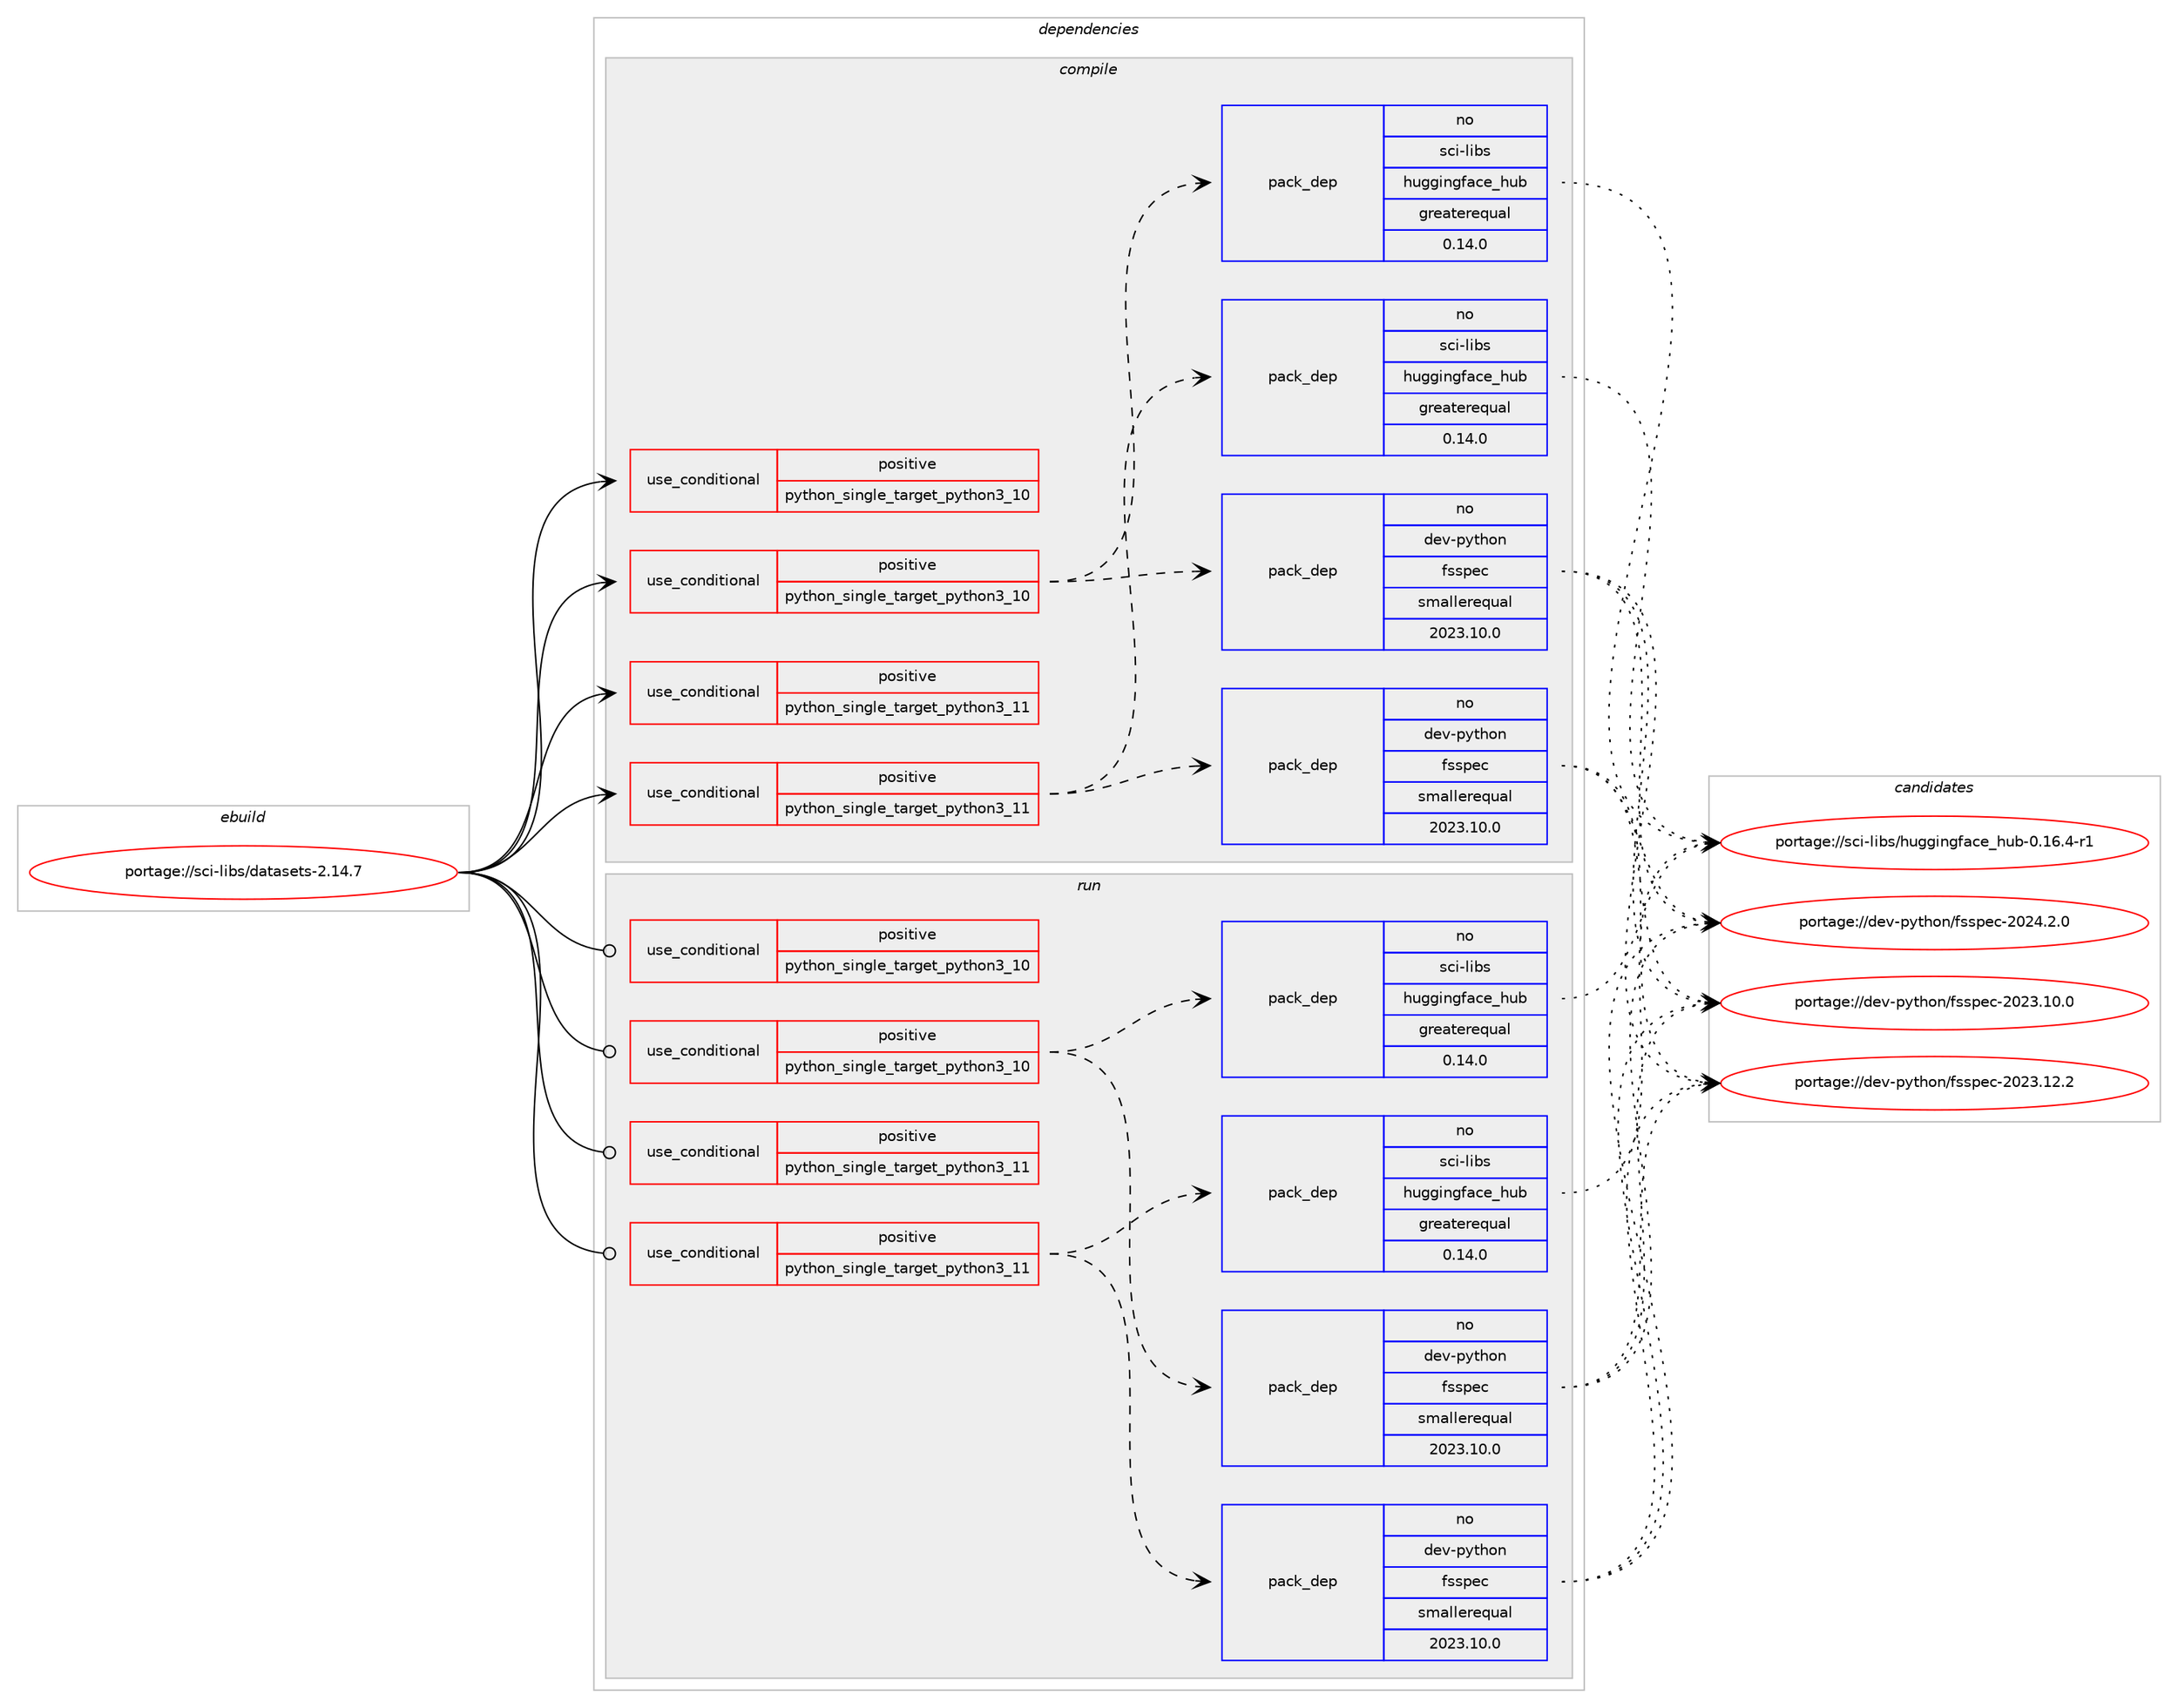 digraph prolog {

# *************
# Graph options
# *************

newrank=true;
concentrate=true;
compound=true;
graph [rankdir=LR,fontname=Helvetica,fontsize=10,ranksep=1.5];#, ranksep=2.5, nodesep=0.2];
edge  [arrowhead=vee];
node  [fontname=Helvetica,fontsize=10];

# **********
# The ebuild
# **********

subgraph cluster_leftcol {
color=gray;
rank=same;
label=<<i>ebuild</i>>;
id [label="portage://sci-libs/datasets-2.14.7", color=red, width=4, href="../sci-libs/datasets-2.14.7.svg"];
}

# ****************
# The dependencies
# ****************

subgraph cluster_midcol {
color=gray;
label=<<i>dependencies</i>>;
subgraph cluster_compile {
fillcolor="#eeeeee";
style=filled;
label=<<i>compile</i>>;
subgraph cond10145 {
dependency14992 [label=<<TABLE BORDER="0" CELLBORDER="1" CELLSPACING="0" CELLPADDING="4"><TR><TD ROWSPAN="3" CELLPADDING="10">use_conditional</TD></TR><TR><TD>positive</TD></TR><TR><TD>python_single_target_python3_10</TD></TR></TABLE>>, shape=none, color=red];
# *** BEGIN UNKNOWN DEPENDENCY TYPE (TODO) ***
# dependency14992 -> package_dependency(portage://sci-libs/datasets-2.14.7,install,no,dev-lang,python,none,[,,],[slot(3.10)],[])
# *** END UNKNOWN DEPENDENCY TYPE (TODO) ***

}
id:e -> dependency14992:w [weight=20,style="solid",arrowhead="vee"];
subgraph cond10146 {
dependency14993 [label=<<TABLE BORDER="0" CELLBORDER="1" CELLSPACING="0" CELLPADDING="4"><TR><TD ROWSPAN="3" CELLPADDING="10">use_conditional</TD></TR><TR><TD>positive</TD></TR><TR><TD>python_single_target_python3_10</TD></TR></TABLE>>, shape=none, color=red];
# *** BEGIN UNKNOWN DEPENDENCY TYPE (TODO) ***
# dependency14993 -> package_dependency(portage://sci-libs/datasets-2.14.7,install,no,dev-python,absl-py,none,[,,],[],[use(enable(python_targets_python3_10),negative)])
# *** END UNKNOWN DEPENDENCY TYPE (TODO) ***

# *** BEGIN UNKNOWN DEPENDENCY TYPE (TODO) ***
# dependency14993 -> package_dependency(portage://sci-libs/datasets-2.14.7,install,no,dev-python,aiohttp,none,[,,],[],[use(enable(python_targets_python3_10),negative)])
# *** END UNKNOWN DEPENDENCY TYPE (TODO) ***

subgraph pack4710 {
dependency14994 [label=<<TABLE BORDER="0" CELLBORDER="1" CELLSPACING="0" CELLPADDING="4" WIDTH="220"><TR><TD ROWSPAN="6" CELLPADDING="30">pack_dep</TD></TR><TR><TD WIDTH="110">no</TD></TR><TR><TD>dev-python</TD></TR><TR><TD>fsspec</TD></TR><TR><TD>smallerequal</TD></TR><TR><TD>2023.10.0</TD></TR></TABLE>>, shape=none, color=blue];
}
dependency14993:e -> dependency14994:w [weight=20,style="dashed",arrowhead="vee"];
# *** BEGIN UNKNOWN DEPENDENCY TYPE (TODO) ***
# dependency14993 -> package_dependency(portage://sci-libs/datasets-2.14.7,install,no,dev-python,multiprocess,none,[,,],[],[use(enable(python_targets_python3_10),negative)])
# *** END UNKNOWN DEPENDENCY TYPE (TODO) ***

# *** BEGIN UNKNOWN DEPENDENCY TYPE (TODO) ***
# dependency14993 -> package_dependency(portage://sci-libs/datasets-2.14.7,install,no,dev-python,packaging,none,[,,],[],[use(enable(python_targets_python3_10),negative)])
# *** END UNKNOWN DEPENDENCY TYPE (TODO) ***

# *** BEGIN UNKNOWN DEPENDENCY TYPE (TODO) ***
# dependency14993 -> package_dependency(portage://sci-libs/datasets-2.14.7,install,no,dev-python,pandas,none,[,,],[],[use(enable(python_targets_python3_10),negative)])
# *** END UNKNOWN DEPENDENCY TYPE (TODO) ***

# *** BEGIN UNKNOWN DEPENDENCY TYPE (TODO) ***
# dependency14993 -> package_dependency(portage://sci-libs/datasets-2.14.7,install,no,dev-python,pyarrow,none,[,,],[],[use(enable(python_targets_python3_10),negative),use(enable(parquet),none),use(enable(snappy),none)])
# *** END UNKNOWN DEPENDENCY TYPE (TODO) ***

# *** BEGIN UNKNOWN DEPENDENCY TYPE (TODO) ***
# dependency14993 -> package_dependency(portage://sci-libs/datasets-2.14.7,install,no,dev-python,pyyaml,none,[,,],[],[use(enable(python_targets_python3_10),negative)])
# *** END UNKNOWN DEPENDENCY TYPE (TODO) ***

# *** BEGIN UNKNOWN DEPENDENCY TYPE (TODO) ***
# dependency14993 -> package_dependency(portage://sci-libs/datasets-2.14.7,install,no,dev-python,tqdm,none,[,,],[],[use(enable(python_targets_python3_10),negative)])
# *** END UNKNOWN DEPENDENCY TYPE (TODO) ***

# *** BEGIN UNKNOWN DEPENDENCY TYPE (TODO) ***
# dependency14993 -> package_dependency(portage://sci-libs/datasets-2.14.7,install,no,dev-python,xxhash,none,[,,],[],[use(enable(python_targets_python3_10),negative)])
# *** END UNKNOWN DEPENDENCY TYPE (TODO) ***

# *** BEGIN UNKNOWN DEPENDENCY TYPE (TODO) ***
# dependency14993 -> package_dependency(portage://sci-libs/datasets-2.14.7,install,no,dev-python,zstandard,none,[,,],[],[use(enable(python_targets_python3_10),negative)])
# *** END UNKNOWN DEPENDENCY TYPE (TODO) ***

subgraph pack4711 {
dependency14995 [label=<<TABLE BORDER="0" CELLBORDER="1" CELLSPACING="0" CELLPADDING="4" WIDTH="220"><TR><TD ROWSPAN="6" CELLPADDING="30">pack_dep</TD></TR><TR><TD WIDTH="110">no</TD></TR><TR><TD>sci-libs</TD></TR><TR><TD>huggingface_hub</TD></TR><TR><TD>greaterequal</TD></TR><TR><TD>0.14.0</TD></TR></TABLE>>, shape=none, color=blue];
}
dependency14993:e -> dependency14995:w [weight=20,style="dashed",arrowhead="vee"];
# *** BEGIN UNKNOWN DEPENDENCY TYPE (TODO) ***
# dependency14993 -> package_dependency(portage://sci-libs/datasets-2.14.7,install,no,sci-libs,scikit-learn,none,[,,],[],[use(enable(python_targets_python3_10),negative)])
# *** END UNKNOWN DEPENDENCY TYPE (TODO) ***

}
id:e -> dependency14993:w [weight=20,style="solid",arrowhead="vee"];
subgraph cond10147 {
dependency14996 [label=<<TABLE BORDER="0" CELLBORDER="1" CELLSPACING="0" CELLPADDING="4"><TR><TD ROWSPAN="3" CELLPADDING="10">use_conditional</TD></TR><TR><TD>positive</TD></TR><TR><TD>python_single_target_python3_11</TD></TR></TABLE>>, shape=none, color=red];
# *** BEGIN UNKNOWN DEPENDENCY TYPE (TODO) ***
# dependency14996 -> package_dependency(portage://sci-libs/datasets-2.14.7,install,no,dev-lang,python,none,[,,],[slot(3.11)],[])
# *** END UNKNOWN DEPENDENCY TYPE (TODO) ***

}
id:e -> dependency14996:w [weight=20,style="solid",arrowhead="vee"];
subgraph cond10148 {
dependency14997 [label=<<TABLE BORDER="0" CELLBORDER="1" CELLSPACING="0" CELLPADDING="4"><TR><TD ROWSPAN="3" CELLPADDING="10">use_conditional</TD></TR><TR><TD>positive</TD></TR><TR><TD>python_single_target_python3_11</TD></TR></TABLE>>, shape=none, color=red];
# *** BEGIN UNKNOWN DEPENDENCY TYPE (TODO) ***
# dependency14997 -> package_dependency(portage://sci-libs/datasets-2.14.7,install,no,dev-python,absl-py,none,[,,],[],[use(enable(python_targets_python3_11),negative)])
# *** END UNKNOWN DEPENDENCY TYPE (TODO) ***

# *** BEGIN UNKNOWN DEPENDENCY TYPE (TODO) ***
# dependency14997 -> package_dependency(portage://sci-libs/datasets-2.14.7,install,no,dev-python,aiohttp,none,[,,],[],[use(enable(python_targets_python3_11),negative)])
# *** END UNKNOWN DEPENDENCY TYPE (TODO) ***

subgraph pack4712 {
dependency14998 [label=<<TABLE BORDER="0" CELLBORDER="1" CELLSPACING="0" CELLPADDING="4" WIDTH="220"><TR><TD ROWSPAN="6" CELLPADDING="30">pack_dep</TD></TR><TR><TD WIDTH="110">no</TD></TR><TR><TD>dev-python</TD></TR><TR><TD>fsspec</TD></TR><TR><TD>smallerequal</TD></TR><TR><TD>2023.10.0</TD></TR></TABLE>>, shape=none, color=blue];
}
dependency14997:e -> dependency14998:w [weight=20,style="dashed",arrowhead="vee"];
# *** BEGIN UNKNOWN DEPENDENCY TYPE (TODO) ***
# dependency14997 -> package_dependency(portage://sci-libs/datasets-2.14.7,install,no,dev-python,multiprocess,none,[,,],[],[use(enable(python_targets_python3_11),negative)])
# *** END UNKNOWN DEPENDENCY TYPE (TODO) ***

# *** BEGIN UNKNOWN DEPENDENCY TYPE (TODO) ***
# dependency14997 -> package_dependency(portage://sci-libs/datasets-2.14.7,install,no,dev-python,packaging,none,[,,],[],[use(enable(python_targets_python3_11),negative)])
# *** END UNKNOWN DEPENDENCY TYPE (TODO) ***

# *** BEGIN UNKNOWN DEPENDENCY TYPE (TODO) ***
# dependency14997 -> package_dependency(portage://sci-libs/datasets-2.14.7,install,no,dev-python,pandas,none,[,,],[],[use(enable(python_targets_python3_11),negative)])
# *** END UNKNOWN DEPENDENCY TYPE (TODO) ***

# *** BEGIN UNKNOWN DEPENDENCY TYPE (TODO) ***
# dependency14997 -> package_dependency(portage://sci-libs/datasets-2.14.7,install,no,dev-python,pyarrow,none,[,,],[],[use(enable(python_targets_python3_11),negative),use(enable(parquet),none),use(enable(snappy),none)])
# *** END UNKNOWN DEPENDENCY TYPE (TODO) ***

# *** BEGIN UNKNOWN DEPENDENCY TYPE (TODO) ***
# dependency14997 -> package_dependency(portage://sci-libs/datasets-2.14.7,install,no,dev-python,pyyaml,none,[,,],[],[use(enable(python_targets_python3_11),negative)])
# *** END UNKNOWN DEPENDENCY TYPE (TODO) ***

# *** BEGIN UNKNOWN DEPENDENCY TYPE (TODO) ***
# dependency14997 -> package_dependency(portage://sci-libs/datasets-2.14.7,install,no,dev-python,tqdm,none,[,,],[],[use(enable(python_targets_python3_11),negative)])
# *** END UNKNOWN DEPENDENCY TYPE (TODO) ***

# *** BEGIN UNKNOWN DEPENDENCY TYPE (TODO) ***
# dependency14997 -> package_dependency(portage://sci-libs/datasets-2.14.7,install,no,dev-python,xxhash,none,[,,],[],[use(enable(python_targets_python3_11),negative)])
# *** END UNKNOWN DEPENDENCY TYPE (TODO) ***

# *** BEGIN UNKNOWN DEPENDENCY TYPE (TODO) ***
# dependency14997 -> package_dependency(portage://sci-libs/datasets-2.14.7,install,no,dev-python,zstandard,none,[,,],[],[use(enable(python_targets_python3_11),negative)])
# *** END UNKNOWN DEPENDENCY TYPE (TODO) ***

subgraph pack4713 {
dependency14999 [label=<<TABLE BORDER="0" CELLBORDER="1" CELLSPACING="0" CELLPADDING="4" WIDTH="220"><TR><TD ROWSPAN="6" CELLPADDING="30">pack_dep</TD></TR><TR><TD WIDTH="110">no</TD></TR><TR><TD>sci-libs</TD></TR><TR><TD>huggingface_hub</TD></TR><TR><TD>greaterequal</TD></TR><TR><TD>0.14.0</TD></TR></TABLE>>, shape=none, color=blue];
}
dependency14997:e -> dependency14999:w [weight=20,style="dashed",arrowhead="vee"];
# *** BEGIN UNKNOWN DEPENDENCY TYPE (TODO) ***
# dependency14997 -> package_dependency(portage://sci-libs/datasets-2.14.7,install,no,sci-libs,scikit-learn,none,[,,],[],[use(enable(python_targets_python3_11),negative)])
# *** END UNKNOWN DEPENDENCY TYPE (TODO) ***

}
id:e -> dependency14997:w [weight=20,style="solid",arrowhead="vee"];
# *** BEGIN UNKNOWN DEPENDENCY TYPE (TODO) ***
# id -> package_dependency(portage://sci-libs/datasets-2.14.7,install,no,sci-libs,pytorch,none,[,,],[],[use(optenable(python_single_target_python3_10),negative),use(optenable(python_single_target_python3_11),negative)])
# *** END UNKNOWN DEPENDENCY TYPE (TODO) ***

}
subgraph cluster_compileandrun {
fillcolor="#eeeeee";
style=filled;
label=<<i>compile and run</i>>;
}
subgraph cluster_run {
fillcolor="#eeeeee";
style=filled;
label=<<i>run</i>>;
subgraph cond10149 {
dependency15000 [label=<<TABLE BORDER="0" CELLBORDER="1" CELLSPACING="0" CELLPADDING="4"><TR><TD ROWSPAN="3" CELLPADDING="10">use_conditional</TD></TR><TR><TD>positive</TD></TR><TR><TD>python_single_target_python3_10</TD></TR></TABLE>>, shape=none, color=red];
# *** BEGIN UNKNOWN DEPENDENCY TYPE (TODO) ***
# dependency15000 -> package_dependency(portage://sci-libs/datasets-2.14.7,run,no,dev-lang,python,none,[,,],[slot(3.10)],[])
# *** END UNKNOWN DEPENDENCY TYPE (TODO) ***

}
id:e -> dependency15000:w [weight=20,style="solid",arrowhead="odot"];
subgraph cond10150 {
dependency15001 [label=<<TABLE BORDER="0" CELLBORDER="1" CELLSPACING="0" CELLPADDING="4"><TR><TD ROWSPAN="3" CELLPADDING="10">use_conditional</TD></TR><TR><TD>positive</TD></TR><TR><TD>python_single_target_python3_10</TD></TR></TABLE>>, shape=none, color=red];
# *** BEGIN UNKNOWN DEPENDENCY TYPE (TODO) ***
# dependency15001 -> package_dependency(portage://sci-libs/datasets-2.14.7,run,no,dev-python,absl-py,none,[,,],[],[use(enable(python_targets_python3_10),negative)])
# *** END UNKNOWN DEPENDENCY TYPE (TODO) ***

# *** BEGIN UNKNOWN DEPENDENCY TYPE (TODO) ***
# dependency15001 -> package_dependency(portage://sci-libs/datasets-2.14.7,run,no,dev-python,aiohttp,none,[,,],[],[use(enable(python_targets_python3_10),negative)])
# *** END UNKNOWN DEPENDENCY TYPE (TODO) ***

subgraph pack4714 {
dependency15002 [label=<<TABLE BORDER="0" CELLBORDER="1" CELLSPACING="0" CELLPADDING="4" WIDTH="220"><TR><TD ROWSPAN="6" CELLPADDING="30">pack_dep</TD></TR><TR><TD WIDTH="110">no</TD></TR><TR><TD>dev-python</TD></TR><TR><TD>fsspec</TD></TR><TR><TD>smallerequal</TD></TR><TR><TD>2023.10.0</TD></TR></TABLE>>, shape=none, color=blue];
}
dependency15001:e -> dependency15002:w [weight=20,style="dashed",arrowhead="vee"];
# *** BEGIN UNKNOWN DEPENDENCY TYPE (TODO) ***
# dependency15001 -> package_dependency(portage://sci-libs/datasets-2.14.7,run,no,dev-python,multiprocess,none,[,,],[],[use(enable(python_targets_python3_10),negative)])
# *** END UNKNOWN DEPENDENCY TYPE (TODO) ***

# *** BEGIN UNKNOWN DEPENDENCY TYPE (TODO) ***
# dependency15001 -> package_dependency(portage://sci-libs/datasets-2.14.7,run,no,dev-python,packaging,none,[,,],[],[use(enable(python_targets_python3_10),negative)])
# *** END UNKNOWN DEPENDENCY TYPE (TODO) ***

# *** BEGIN UNKNOWN DEPENDENCY TYPE (TODO) ***
# dependency15001 -> package_dependency(portage://sci-libs/datasets-2.14.7,run,no,dev-python,pandas,none,[,,],[],[use(enable(python_targets_python3_10),negative)])
# *** END UNKNOWN DEPENDENCY TYPE (TODO) ***

# *** BEGIN UNKNOWN DEPENDENCY TYPE (TODO) ***
# dependency15001 -> package_dependency(portage://sci-libs/datasets-2.14.7,run,no,dev-python,pyarrow,none,[,,],[],[use(enable(python_targets_python3_10),negative),use(enable(parquet),none),use(enable(snappy),none)])
# *** END UNKNOWN DEPENDENCY TYPE (TODO) ***

# *** BEGIN UNKNOWN DEPENDENCY TYPE (TODO) ***
# dependency15001 -> package_dependency(portage://sci-libs/datasets-2.14.7,run,no,dev-python,pyyaml,none,[,,],[],[use(enable(python_targets_python3_10),negative)])
# *** END UNKNOWN DEPENDENCY TYPE (TODO) ***

# *** BEGIN UNKNOWN DEPENDENCY TYPE (TODO) ***
# dependency15001 -> package_dependency(portage://sci-libs/datasets-2.14.7,run,no,dev-python,tqdm,none,[,,],[],[use(enable(python_targets_python3_10),negative)])
# *** END UNKNOWN DEPENDENCY TYPE (TODO) ***

# *** BEGIN UNKNOWN DEPENDENCY TYPE (TODO) ***
# dependency15001 -> package_dependency(portage://sci-libs/datasets-2.14.7,run,no,dev-python,xxhash,none,[,,],[],[use(enable(python_targets_python3_10),negative)])
# *** END UNKNOWN DEPENDENCY TYPE (TODO) ***

# *** BEGIN UNKNOWN DEPENDENCY TYPE (TODO) ***
# dependency15001 -> package_dependency(portage://sci-libs/datasets-2.14.7,run,no,dev-python,zstandard,none,[,,],[],[use(enable(python_targets_python3_10),negative)])
# *** END UNKNOWN DEPENDENCY TYPE (TODO) ***

subgraph pack4715 {
dependency15003 [label=<<TABLE BORDER="0" CELLBORDER="1" CELLSPACING="0" CELLPADDING="4" WIDTH="220"><TR><TD ROWSPAN="6" CELLPADDING="30">pack_dep</TD></TR><TR><TD WIDTH="110">no</TD></TR><TR><TD>sci-libs</TD></TR><TR><TD>huggingface_hub</TD></TR><TR><TD>greaterequal</TD></TR><TR><TD>0.14.0</TD></TR></TABLE>>, shape=none, color=blue];
}
dependency15001:e -> dependency15003:w [weight=20,style="dashed",arrowhead="vee"];
# *** BEGIN UNKNOWN DEPENDENCY TYPE (TODO) ***
# dependency15001 -> package_dependency(portage://sci-libs/datasets-2.14.7,run,no,sci-libs,scikit-learn,none,[,,],[],[use(enable(python_targets_python3_10),negative)])
# *** END UNKNOWN DEPENDENCY TYPE (TODO) ***

}
id:e -> dependency15001:w [weight=20,style="solid",arrowhead="odot"];
subgraph cond10151 {
dependency15004 [label=<<TABLE BORDER="0" CELLBORDER="1" CELLSPACING="0" CELLPADDING="4"><TR><TD ROWSPAN="3" CELLPADDING="10">use_conditional</TD></TR><TR><TD>positive</TD></TR><TR><TD>python_single_target_python3_11</TD></TR></TABLE>>, shape=none, color=red];
# *** BEGIN UNKNOWN DEPENDENCY TYPE (TODO) ***
# dependency15004 -> package_dependency(portage://sci-libs/datasets-2.14.7,run,no,dev-lang,python,none,[,,],[slot(3.11)],[])
# *** END UNKNOWN DEPENDENCY TYPE (TODO) ***

}
id:e -> dependency15004:w [weight=20,style="solid",arrowhead="odot"];
subgraph cond10152 {
dependency15005 [label=<<TABLE BORDER="0" CELLBORDER="1" CELLSPACING="0" CELLPADDING="4"><TR><TD ROWSPAN="3" CELLPADDING="10">use_conditional</TD></TR><TR><TD>positive</TD></TR><TR><TD>python_single_target_python3_11</TD></TR></TABLE>>, shape=none, color=red];
# *** BEGIN UNKNOWN DEPENDENCY TYPE (TODO) ***
# dependency15005 -> package_dependency(portage://sci-libs/datasets-2.14.7,run,no,dev-python,absl-py,none,[,,],[],[use(enable(python_targets_python3_11),negative)])
# *** END UNKNOWN DEPENDENCY TYPE (TODO) ***

# *** BEGIN UNKNOWN DEPENDENCY TYPE (TODO) ***
# dependency15005 -> package_dependency(portage://sci-libs/datasets-2.14.7,run,no,dev-python,aiohttp,none,[,,],[],[use(enable(python_targets_python3_11),negative)])
# *** END UNKNOWN DEPENDENCY TYPE (TODO) ***

subgraph pack4716 {
dependency15006 [label=<<TABLE BORDER="0" CELLBORDER="1" CELLSPACING="0" CELLPADDING="4" WIDTH="220"><TR><TD ROWSPAN="6" CELLPADDING="30">pack_dep</TD></TR><TR><TD WIDTH="110">no</TD></TR><TR><TD>dev-python</TD></TR><TR><TD>fsspec</TD></TR><TR><TD>smallerequal</TD></TR><TR><TD>2023.10.0</TD></TR></TABLE>>, shape=none, color=blue];
}
dependency15005:e -> dependency15006:w [weight=20,style="dashed",arrowhead="vee"];
# *** BEGIN UNKNOWN DEPENDENCY TYPE (TODO) ***
# dependency15005 -> package_dependency(portage://sci-libs/datasets-2.14.7,run,no,dev-python,multiprocess,none,[,,],[],[use(enable(python_targets_python3_11),negative)])
# *** END UNKNOWN DEPENDENCY TYPE (TODO) ***

# *** BEGIN UNKNOWN DEPENDENCY TYPE (TODO) ***
# dependency15005 -> package_dependency(portage://sci-libs/datasets-2.14.7,run,no,dev-python,packaging,none,[,,],[],[use(enable(python_targets_python3_11),negative)])
# *** END UNKNOWN DEPENDENCY TYPE (TODO) ***

# *** BEGIN UNKNOWN DEPENDENCY TYPE (TODO) ***
# dependency15005 -> package_dependency(portage://sci-libs/datasets-2.14.7,run,no,dev-python,pandas,none,[,,],[],[use(enable(python_targets_python3_11),negative)])
# *** END UNKNOWN DEPENDENCY TYPE (TODO) ***

# *** BEGIN UNKNOWN DEPENDENCY TYPE (TODO) ***
# dependency15005 -> package_dependency(portage://sci-libs/datasets-2.14.7,run,no,dev-python,pyarrow,none,[,,],[],[use(enable(python_targets_python3_11),negative),use(enable(parquet),none),use(enable(snappy),none)])
# *** END UNKNOWN DEPENDENCY TYPE (TODO) ***

# *** BEGIN UNKNOWN DEPENDENCY TYPE (TODO) ***
# dependency15005 -> package_dependency(portage://sci-libs/datasets-2.14.7,run,no,dev-python,pyyaml,none,[,,],[],[use(enable(python_targets_python3_11),negative)])
# *** END UNKNOWN DEPENDENCY TYPE (TODO) ***

# *** BEGIN UNKNOWN DEPENDENCY TYPE (TODO) ***
# dependency15005 -> package_dependency(portage://sci-libs/datasets-2.14.7,run,no,dev-python,tqdm,none,[,,],[],[use(enable(python_targets_python3_11),negative)])
# *** END UNKNOWN DEPENDENCY TYPE (TODO) ***

# *** BEGIN UNKNOWN DEPENDENCY TYPE (TODO) ***
# dependency15005 -> package_dependency(portage://sci-libs/datasets-2.14.7,run,no,dev-python,xxhash,none,[,,],[],[use(enable(python_targets_python3_11),negative)])
# *** END UNKNOWN DEPENDENCY TYPE (TODO) ***

# *** BEGIN UNKNOWN DEPENDENCY TYPE (TODO) ***
# dependency15005 -> package_dependency(portage://sci-libs/datasets-2.14.7,run,no,dev-python,zstandard,none,[,,],[],[use(enable(python_targets_python3_11),negative)])
# *** END UNKNOWN DEPENDENCY TYPE (TODO) ***

subgraph pack4717 {
dependency15007 [label=<<TABLE BORDER="0" CELLBORDER="1" CELLSPACING="0" CELLPADDING="4" WIDTH="220"><TR><TD ROWSPAN="6" CELLPADDING="30">pack_dep</TD></TR><TR><TD WIDTH="110">no</TD></TR><TR><TD>sci-libs</TD></TR><TR><TD>huggingface_hub</TD></TR><TR><TD>greaterequal</TD></TR><TR><TD>0.14.0</TD></TR></TABLE>>, shape=none, color=blue];
}
dependency15005:e -> dependency15007:w [weight=20,style="dashed",arrowhead="vee"];
# *** BEGIN UNKNOWN DEPENDENCY TYPE (TODO) ***
# dependency15005 -> package_dependency(portage://sci-libs/datasets-2.14.7,run,no,sci-libs,scikit-learn,none,[,,],[],[use(enable(python_targets_python3_11),negative)])
# *** END UNKNOWN DEPENDENCY TYPE (TODO) ***

}
id:e -> dependency15005:w [weight=20,style="solid",arrowhead="odot"];
# *** BEGIN UNKNOWN DEPENDENCY TYPE (TODO) ***
# id -> package_dependency(portage://sci-libs/datasets-2.14.7,run,no,sci-libs,pytorch,none,[,,],[],[use(optenable(python_single_target_python3_10),negative),use(optenable(python_single_target_python3_11),negative)])
# *** END UNKNOWN DEPENDENCY TYPE (TODO) ***

}
}

# **************
# The candidates
# **************

subgraph cluster_choices {
rank=same;
color=gray;
label=<<i>candidates</i>>;

subgraph choice4710 {
color=black;
nodesep=1;
choice10010111845112121116104111110471021151151121019945504850514649484648 [label="portage://dev-python/fsspec-2023.10.0", color=red, width=4,href="../dev-python/fsspec-2023.10.0.svg"];
choice10010111845112121116104111110471021151151121019945504850514649504650 [label="portage://dev-python/fsspec-2023.12.2", color=red, width=4,href="../dev-python/fsspec-2023.12.2.svg"];
choice100101118451121211161041111104710211511511210199455048505246504648 [label="portage://dev-python/fsspec-2024.2.0", color=red, width=4,href="../dev-python/fsspec-2024.2.0.svg"];
dependency14994:e -> choice10010111845112121116104111110471021151151121019945504850514649484648:w [style=dotted,weight="100"];
dependency14994:e -> choice10010111845112121116104111110471021151151121019945504850514649504650:w [style=dotted,weight="100"];
dependency14994:e -> choice100101118451121211161041111104710211511511210199455048505246504648:w [style=dotted,weight="100"];
}
subgraph choice4711 {
color=black;
nodesep=1;
choice1159910545108105981154710411710310310511010310297991019510411798454846495446524511449 [label="portage://sci-libs/huggingface_hub-0.16.4-r1", color=red, width=4,href="../sci-libs/huggingface_hub-0.16.4-r1.svg"];
dependency14995:e -> choice1159910545108105981154710411710310310511010310297991019510411798454846495446524511449:w [style=dotted,weight="100"];
}
subgraph choice4712 {
color=black;
nodesep=1;
choice10010111845112121116104111110471021151151121019945504850514649484648 [label="portage://dev-python/fsspec-2023.10.0", color=red, width=4,href="../dev-python/fsspec-2023.10.0.svg"];
choice10010111845112121116104111110471021151151121019945504850514649504650 [label="portage://dev-python/fsspec-2023.12.2", color=red, width=4,href="../dev-python/fsspec-2023.12.2.svg"];
choice100101118451121211161041111104710211511511210199455048505246504648 [label="portage://dev-python/fsspec-2024.2.0", color=red, width=4,href="../dev-python/fsspec-2024.2.0.svg"];
dependency14998:e -> choice10010111845112121116104111110471021151151121019945504850514649484648:w [style=dotted,weight="100"];
dependency14998:e -> choice10010111845112121116104111110471021151151121019945504850514649504650:w [style=dotted,weight="100"];
dependency14998:e -> choice100101118451121211161041111104710211511511210199455048505246504648:w [style=dotted,weight="100"];
}
subgraph choice4713 {
color=black;
nodesep=1;
choice1159910545108105981154710411710310310511010310297991019510411798454846495446524511449 [label="portage://sci-libs/huggingface_hub-0.16.4-r1", color=red, width=4,href="../sci-libs/huggingface_hub-0.16.4-r1.svg"];
dependency14999:e -> choice1159910545108105981154710411710310310511010310297991019510411798454846495446524511449:w [style=dotted,weight="100"];
}
subgraph choice4714 {
color=black;
nodesep=1;
choice10010111845112121116104111110471021151151121019945504850514649484648 [label="portage://dev-python/fsspec-2023.10.0", color=red, width=4,href="../dev-python/fsspec-2023.10.0.svg"];
choice10010111845112121116104111110471021151151121019945504850514649504650 [label="portage://dev-python/fsspec-2023.12.2", color=red, width=4,href="../dev-python/fsspec-2023.12.2.svg"];
choice100101118451121211161041111104710211511511210199455048505246504648 [label="portage://dev-python/fsspec-2024.2.0", color=red, width=4,href="../dev-python/fsspec-2024.2.0.svg"];
dependency15002:e -> choice10010111845112121116104111110471021151151121019945504850514649484648:w [style=dotted,weight="100"];
dependency15002:e -> choice10010111845112121116104111110471021151151121019945504850514649504650:w [style=dotted,weight="100"];
dependency15002:e -> choice100101118451121211161041111104710211511511210199455048505246504648:w [style=dotted,weight="100"];
}
subgraph choice4715 {
color=black;
nodesep=1;
choice1159910545108105981154710411710310310511010310297991019510411798454846495446524511449 [label="portage://sci-libs/huggingface_hub-0.16.4-r1", color=red, width=4,href="../sci-libs/huggingface_hub-0.16.4-r1.svg"];
dependency15003:e -> choice1159910545108105981154710411710310310511010310297991019510411798454846495446524511449:w [style=dotted,weight="100"];
}
subgraph choice4716 {
color=black;
nodesep=1;
choice10010111845112121116104111110471021151151121019945504850514649484648 [label="portage://dev-python/fsspec-2023.10.0", color=red, width=4,href="../dev-python/fsspec-2023.10.0.svg"];
choice10010111845112121116104111110471021151151121019945504850514649504650 [label="portage://dev-python/fsspec-2023.12.2", color=red, width=4,href="../dev-python/fsspec-2023.12.2.svg"];
choice100101118451121211161041111104710211511511210199455048505246504648 [label="portage://dev-python/fsspec-2024.2.0", color=red, width=4,href="../dev-python/fsspec-2024.2.0.svg"];
dependency15006:e -> choice10010111845112121116104111110471021151151121019945504850514649484648:w [style=dotted,weight="100"];
dependency15006:e -> choice10010111845112121116104111110471021151151121019945504850514649504650:w [style=dotted,weight="100"];
dependency15006:e -> choice100101118451121211161041111104710211511511210199455048505246504648:w [style=dotted,weight="100"];
}
subgraph choice4717 {
color=black;
nodesep=1;
choice1159910545108105981154710411710310310511010310297991019510411798454846495446524511449 [label="portage://sci-libs/huggingface_hub-0.16.4-r1", color=red, width=4,href="../sci-libs/huggingface_hub-0.16.4-r1.svg"];
dependency15007:e -> choice1159910545108105981154710411710310310511010310297991019510411798454846495446524511449:w [style=dotted,weight="100"];
}
}

}
